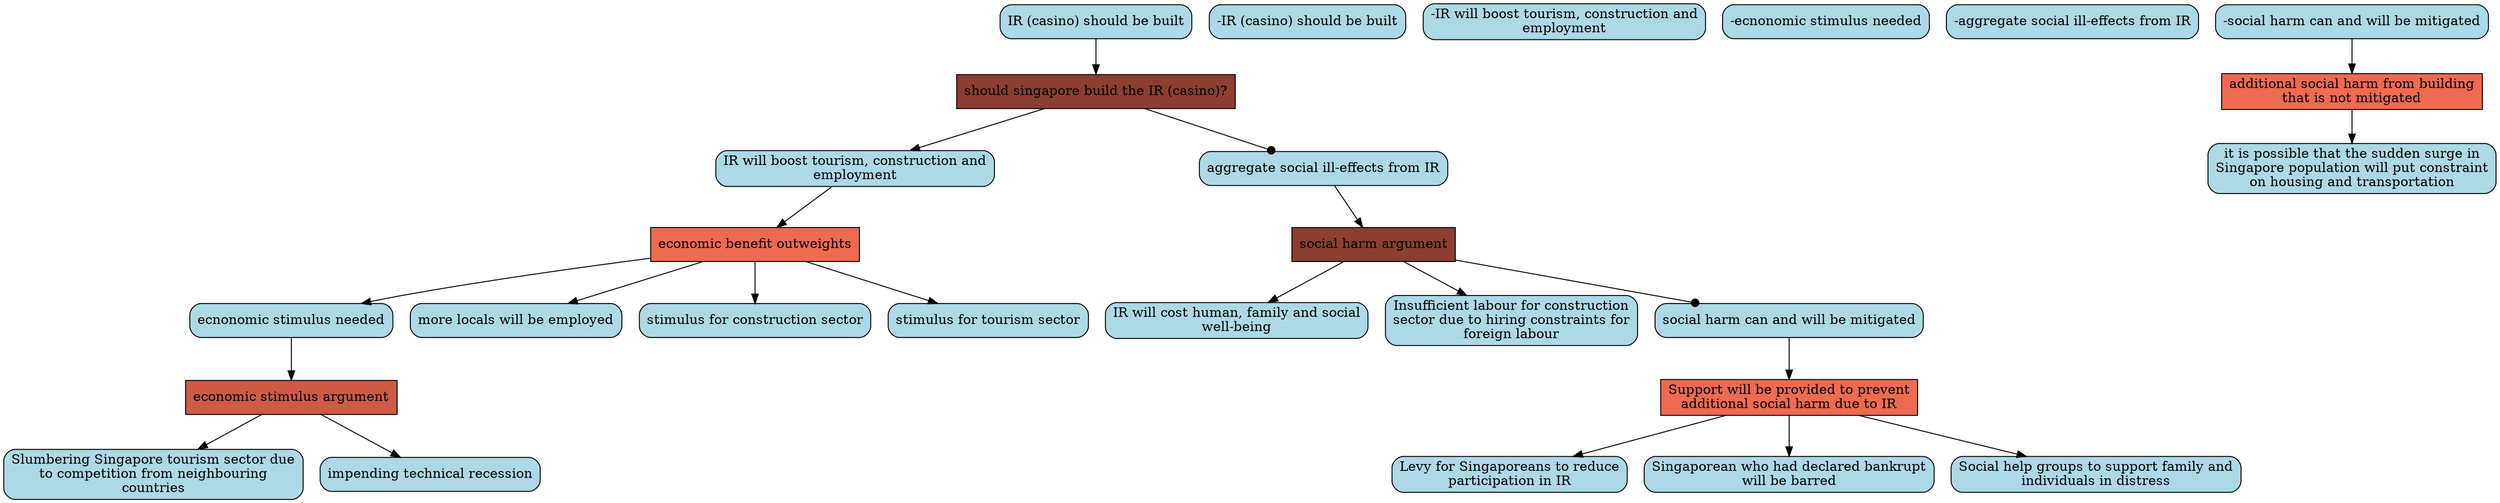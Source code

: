 digraph G{ 
"should singapore build the IR (casino)?" [color="black", fillcolor="coral4",fixedsize=false, shape=box, style="filled"]; 
"IR (casino) should be built" [color="black", fillcolor="lightblue", fixedsize=false,  shape="box", style="rounded,filled"]; 
"-IR (casino) should be built" [color="black", fillcolor="lightblue", fixedsize=false,  shape="box", style="rounded,filled"]; 
"IR will boost tourism, construction and\nemployment" [color="black", fillcolor="lightblue", fixedsize=false,  shape="box", style="rounded,filled"]; 
"aggregate social ill-effects from IR" [color="black", fillcolor="lightblue", fixedsize=false,  shape="box", style="rounded,filled"]; 
"economic benefit outweights" [color="black", fillcolor="coral2",fixedsize=false, shape=box, style="filled"]; 
"-IR will boost tourism, construction and\nemployment" [color="black", fillcolor="lightblue", fixedsize=false,  shape="box", style="rounded,filled"]; 
"ecnonomic stimulus needed" [color="black", fillcolor="lightblue", fixedsize=false,  shape="box", style="rounded,filled"]; 
"more locals will be employed" [color="black", fillcolor="lightblue", fixedsize=false,  shape="box", style="rounded,filled"]; 
"stimulus for construction sector" [color="black", fillcolor="lightblue", fixedsize=false,  shape="box", style="rounded,filled"]; 
"stimulus for tourism sector" [color="black", fillcolor="lightblue", fixedsize=false,  shape="box", style="rounded,filled"]; 
"economic stimulus argument" [color="black", fillcolor="coral3",fixedsize=false, shape=box, style="filled"]; 
"-ecnonomic stimulus needed" [color="black", fillcolor="lightblue", fixedsize=false,  shape="box", style="rounded,filled"]; 
"Slumbering Singapore tourism sector due\nto competition from neighbouring\ncountries" [color="black", fillcolor="lightblue", fixedsize=false,  shape="box", style="rounded,filled"]; 
"impending technical recession" [color="black", fillcolor="lightblue", fixedsize=false,  shape="box", style="rounded,filled"]; 
"social harm argument" [color="black", fillcolor="coral4",fixedsize=false, shape=box, style="filled"]; 
"-aggregate social ill-effects from IR" [color="black", fillcolor="lightblue", fixedsize=false,  shape="box", style="rounded,filled"]; 
"IR will cost human, family and social\nwell-being" [color="black", fillcolor="lightblue", fixedsize=false,  shape="box", style="rounded,filled"]; 
"Insufficient labour for construction\nsector due to hiring constraints for\nforeign labour" [color="black", fillcolor="lightblue", fixedsize=false,  shape="box", style="rounded,filled"]; 
"social harm can and will be mitigated" [color="black", fillcolor="lightblue", fixedsize=false,  shape="box", style="rounded,filled"]; 
"Support will be provided to prevent\nadditional social harm due to IR" [color="black", fillcolor="coral2",fixedsize=false, shape=box, style="filled"]; 
"-social harm can and will be mitigated" [color="black", fillcolor="lightblue", fixedsize=false,  shape="box", style="rounded,filled"]; 
"Levy for Singaporeans to reduce\nparticipation in IR" [color="black", fillcolor="lightblue", fixedsize=false,  shape="box", style="rounded,filled"]; 
"Singaporean who had declared bankrupt\nwill be barred" [color="black", fillcolor="lightblue", fixedsize=false,  shape="box", style="rounded,filled"]; 
"Social help groups to support family and\nindividuals in distress" [color="black", fillcolor="lightblue", fixedsize=false,  shape="box", style="rounded,filled"]; 
"additional social harm from building\nthat is not mitigated" [color="black", fillcolor="coral2",fixedsize=false, shape=box, style="filled"]; 
"it is possible that the sudden surge in\nSingapore population will put constraint\non housing and transportation" [color="black", fillcolor="lightblue", fixedsize=false,  shape="box", style="rounded,filled"]; 
"IR (casino) should be built" -> "should singapore build the IR (casino)?" ; 
"should singapore build the IR (casino)?" -> "IR will boost tourism, construction and\nemployment" ; 
"should singapore build the IR (casino)?" -> "aggregate social ill-effects from IR" [arrowhead=dot] ; 
"IR will boost tourism, construction and\nemployment" -> "economic benefit outweights" ; 
"economic benefit outweights" -> "ecnonomic stimulus needed" ; 
"economic benefit outweights" -> "more locals will be employed" ; 
"economic benefit outweights" -> "stimulus for construction sector" ; 
"economic benefit outweights" -> "stimulus for tourism sector" ; 
"ecnonomic stimulus needed" -> "economic stimulus argument" ; 
"economic stimulus argument" -> "Slumbering Singapore tourism sector due\nto competition from neighbouring\ncountries" ; 
"economic stimulus argument" -> "impending technical recession" ; 
"aggregate social ill-effects from IR" -> "social harm argument" ; 
"social harm argument" -> "IR will cost human, family and social\nwell-being" ; 
"social harm argument" -> "Insufficient labour for construction\nsector due to hiring constraints for\nforeign labour" ; 
"social harm argument" -> "social harm can and will be mitigated" [arrowhead=dot] ; 
"social harm can and will be mitigated" -> "Support will be provided to prevent\nadditional social harm due to IR" ; 
"Support will be provided to prevent\nadditional social harm due to IR" -> "Levy for Singaporeans to reduce\nparticipation in IR" ; 
"Support will be provided to prevent\nadditional social harm due to IR" -> "Singaporean who had declared bankrupt\nwill be barred" ; 
"Support will be provided to prevent\nadditional social harm due to IR" -> "Social help groups to support family and\nindividuals in distress" ; 
"-social harm can and will be mitigated" -> "additional social harm from building\nthat is not mitigated" ; 
"additional social harm from building\nthat is not mitigated" -> "it is possible that the sudden surge in\nSingapore population will put constraint\non housing and transportation" ; 
}
